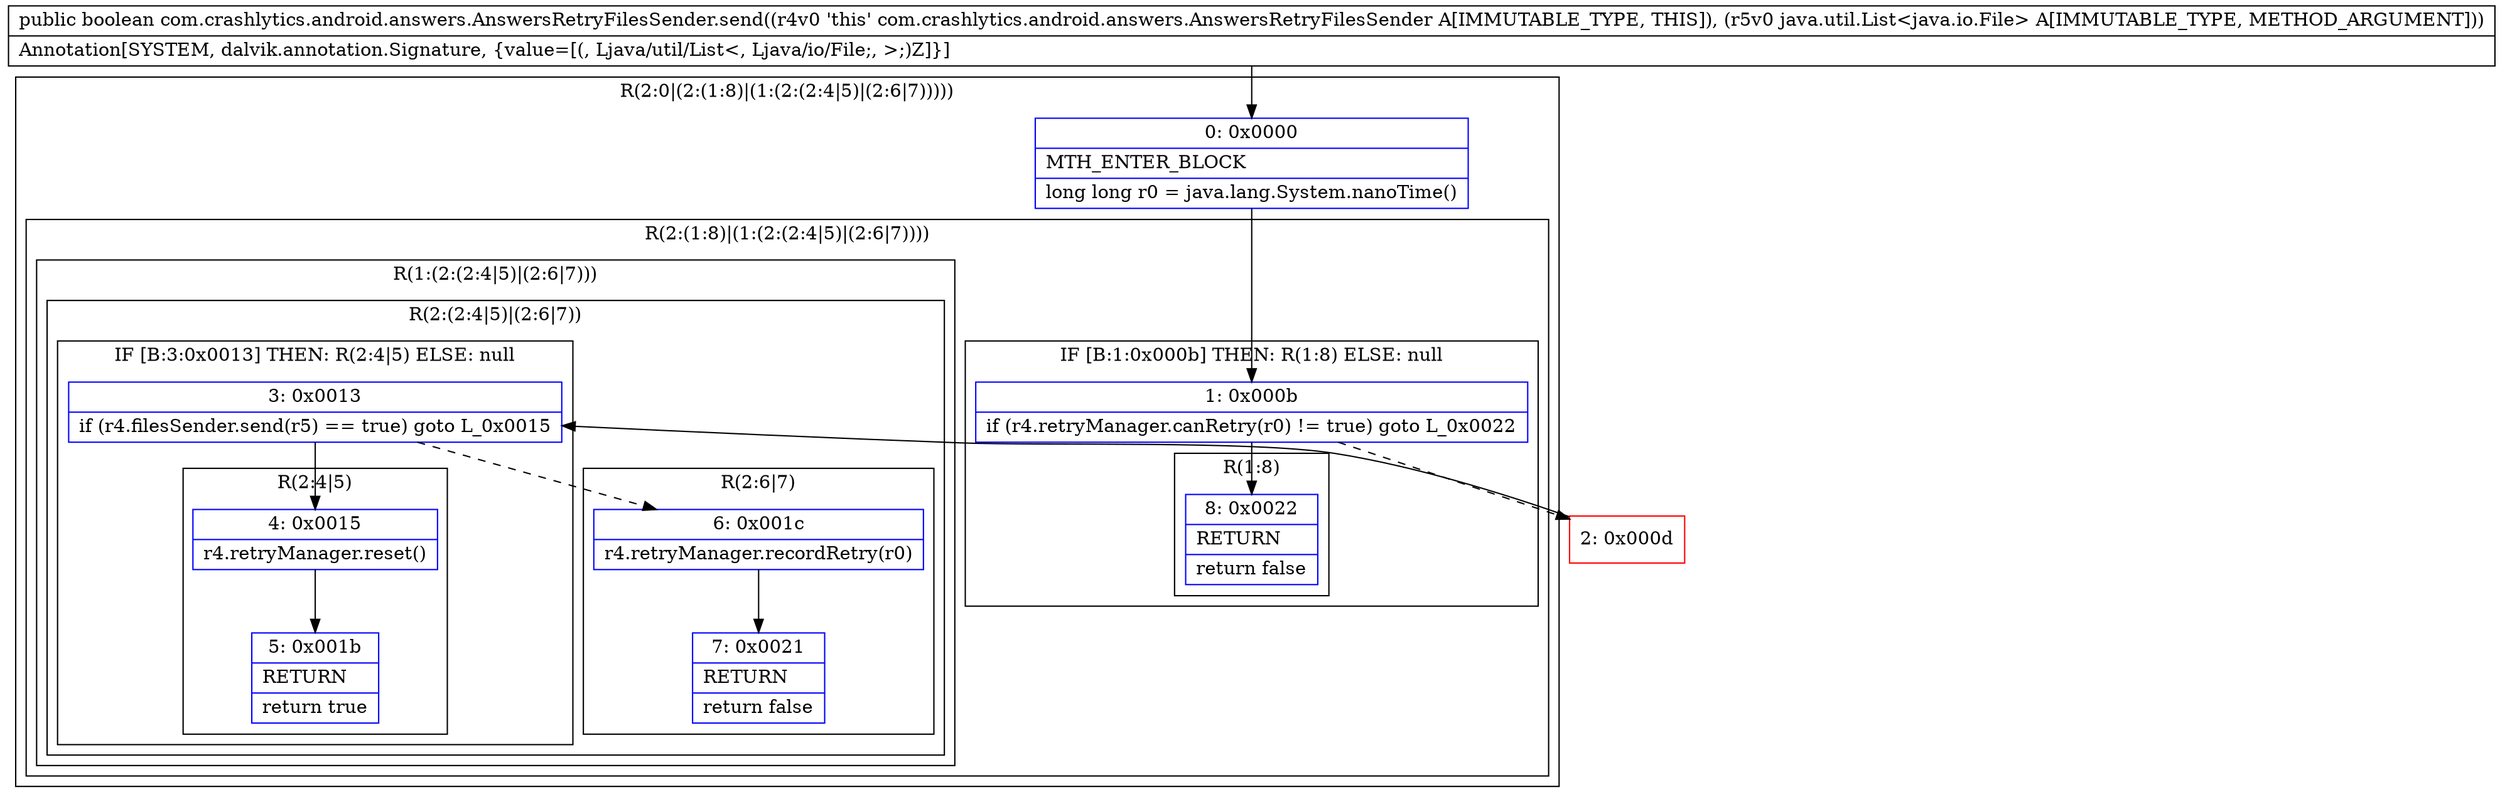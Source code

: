 digraph "CFG forcom.crashlytics.android.answers.AnswersRetryFilesSender.send(Ljava\/util\/List;)Z" {
subgraph cluster_Region_1858792133 {
label = "R(2:0|(2:(1:8)|(1:(2:(2:4|5)|(2:6|7)))))";
node [shape=record,color=blue];
Node_0 [shape=record,label="{0\:\ 0x0000|MTH_ENTER_BLOCK\l|long long r0 = java.lang.System.nanoTime()\l}"];
subgraph cluster_Region_1476450449 {
label = "R(2:(1:8)|(1:(2:(2:4|5)|(2:6|7))))";
node [shape=record,color=blue];
subgraph cluster_IfRegion_1782756733 {
label = "IF [B:1:0x000b] THEN: R(1:8) ELSE: null";
node [shape=record,color=blue];
Node_1 [shape=record,label="{1\:\ 0x000b|if (r4.retryManager.canRetry(r0) != true) goto L_0x0022\l}"];
subgraph cluster_Region_1102738170 {
label = "R(1:8)";
node [shape=record,color=blue];
Node_8 [shape=record,label="{8\:\ 0x0022|RETURN\l|return false\l}"];
}
}
subgraph cluster_Region_1185071338 {
label = "R(1:(2:(2:4|5)|(2:6|7)))";
node [shape=record,color=blue];
subgraph cluster_Region_1382186141 {
label = "R(2:(2:4|5)|(2:6|7))";
node [shape=record,color=blue];
subgraph cluster_IfRegion_209248784 {
label = "IF [B:3:0x0013] THEN: R(2:4|5) ELSE: null";
node [shape=record,color=blue];
Node_3 [shape=record,label="{3\:\ 0x0013|if (r4.filesSender.send(r5) == true) goto L_0x0015\l}"];
subgraph cluster_Region_508001479 {
label = "R(2:4|5)";
node [shape=record,color=blue];
Node_4 [shape=record,label="{4\:\ 0x0015|r4.retryManager.reset()\l}"];
Node_5 [shape=record,label="{5\:\ 0x001b|RETURN\l|return true\l}"];
}
}
subgraph cluster_Region_527489657 {
label = "R(2:6|7)";
node [shape=record,color=blue];
Node_6 [shape=record,label="{6\:\ 0x001c|r4.retryManager.recordRetry(r0)\l}"];
Node_7 [shape=record,label="{7\:\ 0x0021|RETURN\l|return false\l}"];
}
}
}
}
}
Node_2 [shape=record,color=red,label="{2\:\ 0x000d}"];
MethodNode[shape=record,label="{public boolean com.crashlytics.android.answers.AnswersRetryFilesSender.send((r4v0 'this' com.crashlytics.android.answers.AnswersRetryFilesSender A[IMMUTABLE_TYPE, THIS]), (r5v0 java.util.List\<java.io.File\> A[IMMUTABLE_TYPE, METHOD_ARGUMENT]))  | Annotation[SYSTEM, dalvik.annotation.Signature, \{value=[(, Ljava\/util\/List\<, Ljava\/io\/File;, \>;)Z]\}]\l}"];
MethodNode -> Node_0;
Node_0 -> Node_1;
Node_1 -> Node_2[style=dashed];
Node_1 -> Node_8;
Node_3 -> Node_4;
Node_3 -> Node_6[style=dashed];
Node_4 -> Node_5;
Node_6 -> Node_7;
Node_2 -> Node_3;
}


